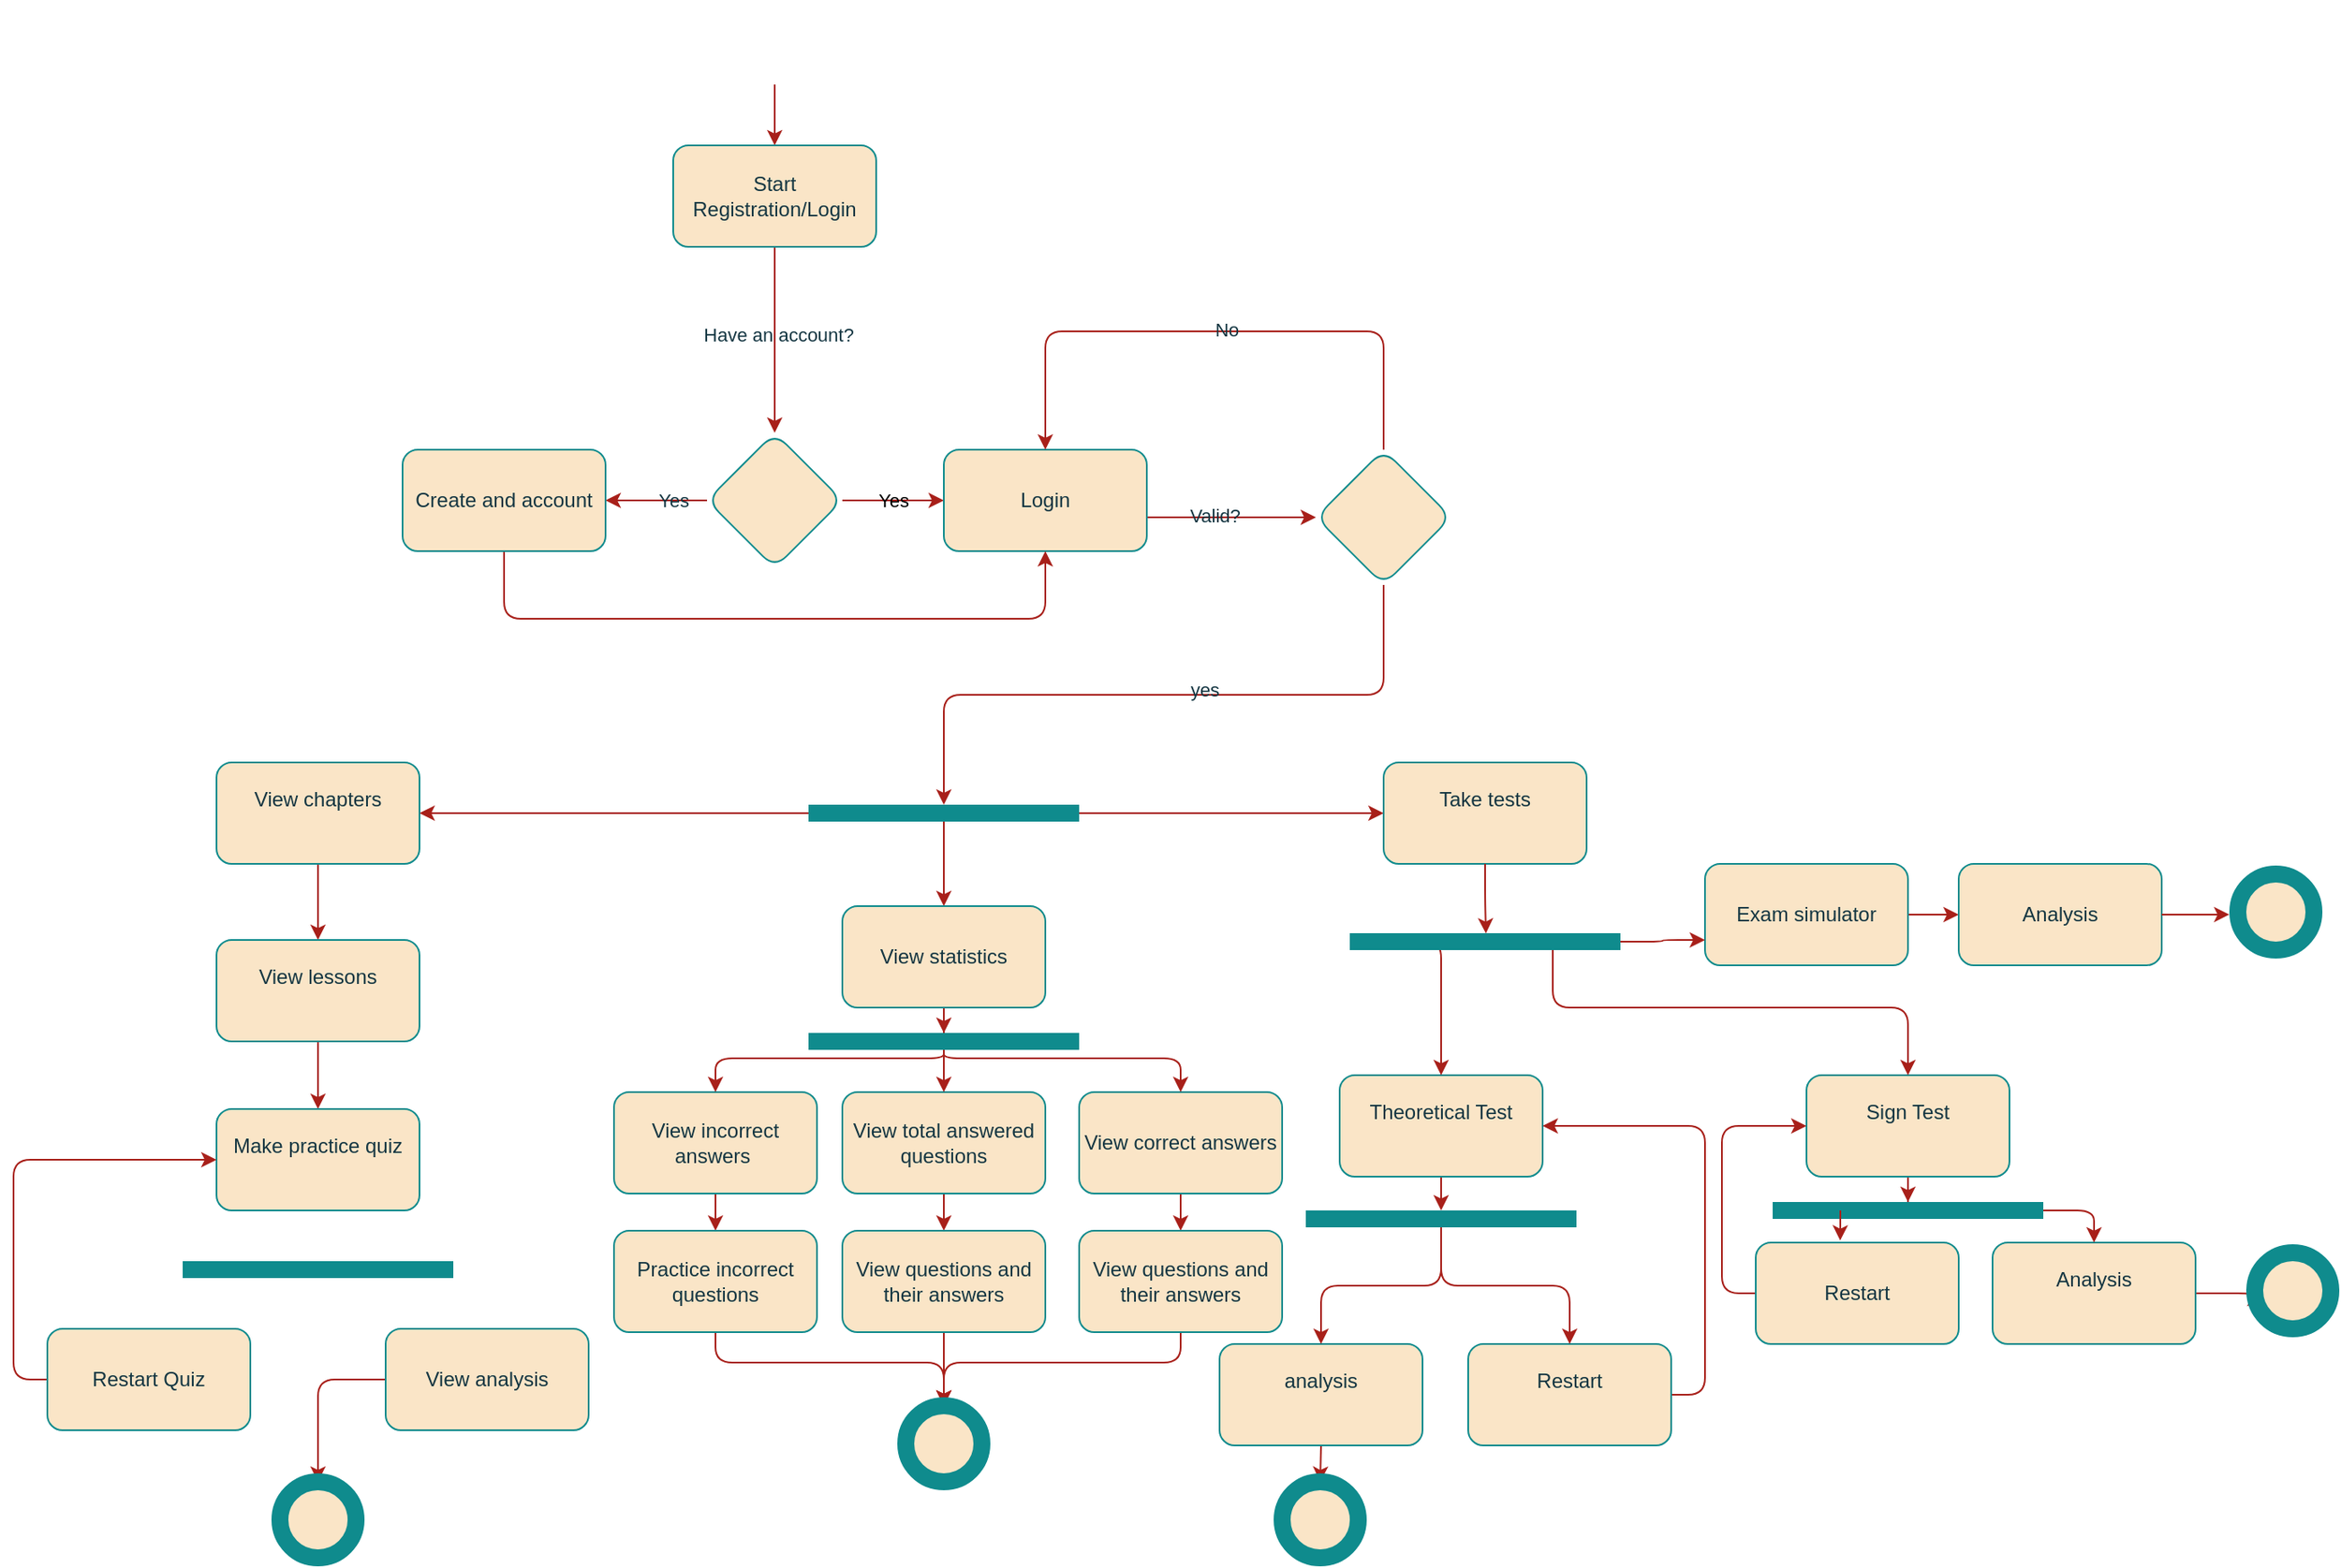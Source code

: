 <mxfile version="24.2.0" type="github">
  <diagram name="Page-1" id="QPpZEPjIt43WbOSFnrUt">
    <mxGraphModel dx="2247" dy="937" grid="1" gridSize="10" guides="1" tooltips="1" connect="1" arrows="1" fold="1" page="1" pageScale="1" pageWidth="850" pageHeight="1100" background="none" math="0" shadow="0">
      <root>
        <mxCell id="0" />
        <mxCell id="1" parent="0" />
        <mxCell id="1pdSYxy8jMLRYQ2kTdl5-2" value="" style="shape=image;html=1;verticalAlign=top;verticalLabelPosition=bottom;labelBackgroundColor=none;imageAspect=0;aspect=fixed;image=https://cdn4.iconfinder.com/data/icons/essential-app-2/16/record-round-circle-dot-128.png;rounded=1;fillColor=#FAE5C7;strokeColor=#0F8B8D;fontColor=#143642;" parent="1" vertex="1">
          <mxGeometry x="375" y="164" width="50" height="50" as="geometry" />
        </mxCell>
        <mxCell id="1pdSYxy8jMLRYQ2kTdl5-4" value="" style="endArrow=classic;html=1;rounded=1;labelBackgroundColor=none;strokeColor=#A8201A;fontColor=default;" parent="1" source="1pdSYxy8jMLRYQ2kTdl5-2" edge="1">
          <mxGeometry width="50" height="50" relative="1" as="geometry">
            <mxPoint x="360" y="280" as="sourcePoint" />
            <mxPoint x="400" y="250" as="targetPoint" />
            <Array as="points">
              <mxPoint x="400" y="220" />
            </Array>
          </mxGeometry>
        </mxCell>
        <mxCell id="1pdSYxy8jMLRYQ2kTdl5-11" style="edgeStyle=orthogonalEdgeStyle;rounded=1;orthogonalLoop=1;jettySize=auto;html=1;exitX=0.5;exitY=1;exitDx=0;exitDy=0;entryX=0.5;entryY=0;entryDx=0;entryDy=0;labelBackgroundColor=none;strokeColor=#A8201A;fontColor=default;" parent="1" source="1pdSYxy8jMLRYQ2kTdl5-5" target="1pdSYxy8jMLRYQ2kTdl5-10" edge="1">
          <mxGeometry relative="1" as="geometry" />
        </mxCell>
        <mxCell id="1pdSYxy8jMLRYQ2kTdl5-12" value="Have an account?" style="edgeLabel;html=1;align=center;verticalAlign=middle;resizable=0;points=[];rounded=1;labelBackgroundColor=none;fontColor=#143642;" parent="1pdSYxy8jMLRYQ2kTdl5-11" vertex="1" connectable="0">
          <mxGeometry x="-0.054" y="2" relative="1" as="geometry">
            <mxPoint as="offset" />
          </mxGeometry>
        </mxCell>
        <mxCell id="1pdSYxy8jMLRYQ2kTdl5-5" value="Start Registration/Login" style="rounded=1;whiteSpace=wrap;html=1;labelBackgroundColor=none;fillColor=#FAE5C7;strokeColor=#0F8B8D;fontColor=#143642;" parent="1" vertex="1">
          <mxGeometry x="340" y="250" width="120" height="60" as="geometry" />
        </mxCell>
        <mxCell id="1pdSYxy8jMLRYQ2kTdl5-14" value="Yes" style="edgeStyle=orthogonalEdgeStyle;rounded=1;orthogonalLoop=1;jettySize=auto;html=1;labelBackgroundColor=none;strokeColor=#A8201A;fontColor=default;" parent="1" source="1pdSYxy8jMLRYQ2kTdl5-10" target="1pdSYxy8jMLRYQ2kTdl5-13" edge="1">
          <mxGeometry relative="1" as="geometry" />
        </mxCell>
        <mxCell id="1pdSYxy8jMLRYQ2kTdl5-16" value="" style="edgeStyle=orthogonalEdgeStyle;rounded=1;orthogonalLoop=1;jettySize=auto;html=1;labelBackgroundColor=none;strokeColor=#A8201A;fontColor=default;" parent="1" source="1pdSYxy8jMLRYQ2kTdl5-10" target="1pdSYxy8jMLRYQ2kTdl5-15" edge="1">
          <mxGeometry relative="1" as="geometry" />
        </mxCell>
        <mxCell id="1pdSYxy8jMLRYQ2kTdl5-17" value="Yes" style="edgeLabel;html=1;align=center;verticalAlign=middle;resizable=0;points=[];rounded=1;labelBackgroundColor=none;fontColor=#143642;" parent="1pdSYxy8jMLRYQ2kTdl5-16" vertex="1" connectable="0">
          <mxGeometry x="-0.4" y="3" relative="1" as="geometry">
            <mxPoint x="-2" y="-3" as="offset" />
          </mxGeometry>
        </mxCell>
        <mxCell id="1pdSYxy8jMLRYQ2kTdl5-10" value="" style="rhombus;whiteSpace=wrap;html=1;rounded=1;labelBackgroundColor=none;fillColor=#FAE5C7;strokeColor=#0F8B8D;fontColor=#143642;" parent="1" vertex="1">
          <mxGeometry x="360" y="420" width="80" height="80" as="geometry" />
        </mxCell>
        <mxCell id="1pdSYxy8jMLRYQ2kTdl5-20" value="" style="edgeStyle=orthogonalEdgeStyle;rounded=1;orthogonalLoop=1;jettySize=auto;html=1;entryX=0;entryY=0.5;entryDx=0;entryDy=0;labelBackgroundColor=none;strokeColor=#A8201A;fontColor=default;" parent="1" source="1pdSYxy8jMLRYQ2kTdl5-13" target="1pdSYxy8jMLRYQ2kTdl5-24" edge="1">
          <mxGeometry relative="1" as="geometry">
            <mxPoint x="700" y="460" as="targetPoint" />
            <Array as="points">
              <mxPoint x="640" y="470" />
              <mxPoint x="640" y="470" />
            </Array>
          </mxGeometry>
        </mxCell>
        <mxCell id="1pdSYxy8jMLRYQ2kTdl5-21" value="Valid?" style="edgeLabel;html=1;align=center;verticalAlign=middle;resizable=0;points=[];rounded=1;labelBackgroundColor=none;fontColor=#143642;" parent="1pdSYxy8jMLRYQ2kTdl5-20" vertex="1" connectable="0">
          <mxGeometry x="-0.2" y="1" relative="1" as="geometry">
            <mxPoint as="offset" />
          </mxGeometry>
        </mxCell>
        <mxCell id="1pdSYxy8jMLRYQ2kTdl5-13" value="Login" style="rounded=1;whiteSpace=wrap;html=1;labelBackgroundColor=none;fillColor=#FAE5C7;strokeColor=#0F8B8D;fontColor=#143642;" parent="1" vertex="1">
          <mxGeometry x="500" y="430" width="120" height="60" as="geometry" />
        </mxCell>
        <mxCell id="1pdSYxy8jMLRYQ2kTdl5-18" style="edgeStyle=orthogonalEdgeStyle;rounded=1;orthogonalLoop=1;jettySize=auto;html=1;entryX=0.5;entryY=1;entryDx=0;entryDy=0;labelBackgroundColor=none;strokeColor=#A8201A;fontColor=default;" parent="1" source="1pdSYxy8jMLRYQ2kTdl5-15" target="1pdSYxy8jMLRYQ2kTdl5-13" edge="1">
          <mxGeometry relative="1" as="geometry">
            <Array as="points">
              <mxPoint x="240" y="530" />
              <mxPoint x="560" y="530" />
            </Array>
          </mxGeometry>
        </mxCell>
        <mxCell id="1pdSYxy8jMLRYQ2kTdl5-15" value="Create and account" style="rounded=1;whiteSpace=wrap;html=1;labelBackgroundColor=none;fillColor=#FAE5C7;strokeColor=#0F8B8D;fontColor=#143642;" parent="1" vertex="1">
          <mxGeometry x="180" y="430" width="120" height="60" as="geometry" />
        </mxCell>
        <mxCell id="1pdSYxy8jMLRYQ2kTdl5-23" style="edgeStyle=orthogonalEdgeStyle;rounded=1;orthogonalLoop=1;jettySize=auto;html=1;entryX=0.5;entryY=0;entryDx=0;entryDy=0;labelBackgroundColor=none;strokeColor=#A8201A;fontColor=default;" parent="1" target="1pdSYxy8jMLRYQ2kTdl5-13" edge="1">
          <mxGeometry relative="1" as="geometry">
            <mxPoint x="760" y="290" as="targetPoint" />
            <mxPoint x="760" y="430" as="sourcePoint" />
            <Array as="points">
              <mxPoint x="760" y="360" />
              <mxPoint x="560" y="360" />
            </Array>
          </mxGeometry>
        </mxCell>
        <mxCell id="1pdSYxy8jMLRYQ2kTdl5-25" value="No" style="edgeLabel;html=1;align=center;verticalAlign=middle;resizable=0;points=[];rounded=1;labelBackgroundColor=none;fontColor=#143642;" parent="1pdSYxy8jMLRYQ2kTdl5-23" vertex="1" connectable="0">
          <mxGeometry x="-0.041" y="-1" relative="1" as="geometry">
            <mxPoint as="offset" />
          </mxGeometry>
        </mxCell>
        <mxCell id="1pdSYxy8jMLRYQ2kTdl5-24" value="" style="rhombus;whiteSpace=wrap;html=1;rounded=1;labelBackgroundColor=none;fillColor=#FAE5C7;strokeColor=#0F8B8D;fontColor=#143642;" parent="1" vertex="1">
          <mxGeometry x="720" y="430" width="80" height="80" as="geometry" />
        </mxCell>
        <mxCell id="1pdSYxy8jMLRYQ2kTdl5-42" style="edgeStyle=orthogonalEdgeStyle;rounded=1;orthogonalLoop=1;jettySize=auto;html=1;labelBackgroundColor=none;strokeColor=#A8201A;fontColor=default;" parent="1" source="1pdSYxy8jMLRYQ2kTdl5-31" target="1pdSYxy8jMLRYQ2kTdl5-38" edge="1">
          <mxGeometry relative="1" as="geometry" />
        </mxCell>
        <mxCell id="1pdSYxy8jMLRYQ2kTdl5-43" style="edgeStyle=orthogonalEdgeStyle;rounded=1;orthogonalLoop=1;jettySize=auto;html=1;entryX=0.5;entryY=0;entryDx=0;entryDy=0;labelBackgroundColor=none;strokeColor=#A8201A;fontColor=default;" parent="1" source="1pdSYxy8jMLRYQ2kTdl5-31" target="1pdSYxy8jMLRYQ2kTdl5-44" edge="1">
          <mxGeometry relative="1" as="geometry">
            <mxPoint x="500" y="760" as="targetPoint" />
          </mxGeometry>
        </mxCell>
        <mxCell id="1pdSYxy8jMLRYQ2kTdl5-31" value="" style="line;strokeWidth=10;html=1;rounded=1;labelBackgroundColor=none;fillColor=#FAE5C7;strokeColor=#0F8B8D;fontColor=#143642;" parent="1" vertex="1">
          <mxGeometry x="420" y="640" width="160" height="10" as="geometry" />
        </mxCell>
        <mxCell id="1pdSYxy8jMLRYQ2kTdl5-33" style="edgeStyle=orthogonalEdgeStyle;rounded=1;orthogonalLoop=1;jettySize=auto;html=1;exitX=0.5;exitY=1;exitDx=0;exitDy=0;labelBackgroundColor=none;strokeColor=#A8201A;fontColor=default;" parent="1" source="1pdSYxy8jMLRYQ2kTdl5-24" target="1pdSYxy8jMLRYQ2kTdl5-31" edge="1">
          <mxGeometry relative="1" as="geometry">
            <mxPoint x="540" y="630" as="targetPoint" />
          </mxGeometry>
        </mxCell>
        <mxCell id="1pdSYxy8jMLRYQ2kTdl5-34" value="yes" style="edgeLabel;html=1;align=center;verticalAlign=middle;resizable=0;points=[];rounded=1;labelBackgroundColor=none;fontColor=#143642;" parent="1pdSYxy8jMLRYQ2kTdl5-33" vertex="1" connectable="0">
          <mxGeometry x="-0.12" y="-3" relative="1" as="geometry">
            <mxPoint as="offset" />
          </mxGeometry>
        </mxCell>
        <mxCell id="1pdSYxy8jMLRYQ2kTdl5-46" value="" style="edgeStyle=orthogonalEdgeStyle;rounded=1;orthogonalLoop=1;jettySize=auto;html=1;labelBackgroundColor=none;strokeColor=#A8201A;fontColor=default;" parent="1" source="1pdSYxy8jMLRYQ2kTdl5-35" target="1pdSYxy8jMLRYQ2kTdl5-45" edge="1">
          <mxGeometry relative="1" as="geometry" />
        </mxCell>
        <mxCell id="1pdSYxy8jMLRYQ2kTdl5-35" value="View chapters" style="rounded=1;whiteSpace=wrap;html=1;verticalAlign=top;strokeWidth=1;labelBackgroundColor=none;spacingTop=8;fillColor=#FAE5C7;strokeColor=#0F8B8D;fontColor=#143642;" parent="1" vertex="1">
          <mxGeometry x="70" y="615" width="120" height="60" as="geometry" />
        </mxCell>
        <mxCell id="1pdSYxy8jMLRYQ2kTdl5-38" value="Take tests" style="rounded=1;whiteSpace=wrap;html=1;verticalAlign=top;strokeWidth=1;labelBackgroundColor=none;spacingTop=8;fillColor=#FAE5C7;strokeColor=#0F8B8D;fontColor=#143642;" parent="1" vertex="1">
          <mxGeometry x="760" y="615" width="120" height="60" as="geometry" />
        </mxCell>
        <mxCell id="pXvdm67rYLfqTN8kAivB-89" style="edgeStyle=orthogonalEdgeStyle;rounded=1;orthogonalLoop=1;jettySize=auto;html=1;labelBackgroundColor=none;strokeColor=#A8201A;fontColor=default;" edge="1" parent="1" source="1pdSYxy8jMLRYQ2kTdl5-44" target="pXvdm67rYLfqTN8kAivB-87">
          <mxGeometry relative="1" as="geometry" />
        </mxCell>
        <mxCell id="1pdSYxy8jMLRYQ2kTdl5-44" value="View statistics" style="rounded=1;whiteSpace=wrap;html=1;labelBackgroundColor=none;fillColor=#FAE5C7;strokeColor=#0F8B8D;fontColor=#143642;" parent="1" vertex="1">
          <mxGeometry x="440" y="700" width="120" height="60" as="geometry" />
        </mxCell>
        <mxCell id="1pdSYxy8jMLRYQ2kTdl5-56" style="edgeStyle=orthogonalEdgeStyle;rounded=1;orthogonalLoop=1;jettySize=auto;html=1;exitX=0.5;exitY=1;exitDx=0;exitDy=0;entryX=0.5;entryY=0;entryDx=0;entryDy=0;labelBackgroundColor=none;strokeColor=#A8201A;fontColor=default;" parent="1" source="1pdSYxy8jMLRYQ2kTdl5-45" target="1pdSYxy8jMLRYQ2kTdl5-47" edge="1">
          <mxGeometry relative="1" as="geometry" />
        </mxCell>
        <mxCell id="1pdSYxy8jMLRYQ2kTdl5-45" value="View lessons" style="rounded=1;whiteSpace=wrap;html=1;verticalAlign=top;strokeWidth=1;labelBackgroundColor=none;spacingTop=8;fillColor=#FAE5C7;strokeColor=#0F8B8D;fontColor=#143642;" parent="1" vertex="1">
          <mxGeometry x="70" y="720" width="120" height="60" as="geometry" />
        </mxCell>
        <mxCell id="1pdSYxy8jMLRYQ2kTdl5-47" value="Make practice quiz" style="rounded=1;whiteSpace=wrap;html=1;verticalAlign=top;strokeWidth=1;labelBackgroundColor=none;spacingTop=8;fillColor=#FAE5C7;strokeColor=#0F8B8D;fontColor=#143642;" parent="1" vertex="1">
          <mxGeometry x="70" y="820" width="120" height="60" as="geometry" />
        </mxCell>
        <mxCell id="1pdSYxy8jMLRYQ2kTdl5-49" style="edgeStyle=orthogonalEdgeStyle;rounded=1;orthogonalLoop=1;jettySize=auto;html=1;entryX=0;entryY=0.5;entryDx=0;entryDy=0;entryPerimeter=0;endArrow=none;endFill=0;startArrow=classic;startFill=1;labelBackgroundColor=none;strokeColor=#A8201A;fontColor=default;" parent="1" source="1pdSYxy8jMLRYQ2kTdl5-35" target="1pdSYxy8jMLRYQ2kTdl5-31" edge="1">
          <mxGeometry relative="1" as="geometry" />
        </mxCell>
        <mxCell id="pXvdm67rYLfqTN8kAivB-22" value="" style="edgeStyle=orthogonalEdgeStyle;rounded=1;orthogonalLoop=1;jettySize=auto;html=1;labelBackgroundColor=none;strokeColor=#A8201A;fontColor=default;" edge="1" parent="1" source="1pdSYxy8jMLRYQ2kTdl5-50" target="pXvdm67rYLfqTN8kAivB-21">
          <mxGeometry relative="1" as="geometry" />
        </mxCell>
        <mxCell id="1pdSYxy8jMLRYQ2kTdl5-50" value="View total answered questions" style="whiteSpace=wrap;html=1;rounded=1;labelBackgroundColor=none;fillColor=#FAE5C7;strokeColor=#0F8B8D;fontColor=#143642;" parent="1" vertex="1">
          <mxGeometry x="440" y="810" width="120" height="60" as="geometry" />
        </mxCell>
        <mxCell id="pXvdm67rYLfqTN8kAivB-18" value="" style="edgeStyle=orthogonalEdgeStyle;rounded=1;orthogonalLoop=1;jettySize=auto;html=1;labelBackgroundColor=none;strokeColor=#A8201A;fontColor=default;" edge="1" parent="1" source="1pdSYxy8jMLRYQ2kTdl5-52" target="pXvdm67rYLfqTN8kAivB-17">
          <mxGeometry relative="1" as="geometry" />
        </mxCell>
        <mxCell id="1pdSYxy8jMLRYQ2kTdl5-52" value="View incorrect answers&amp;nbsp;" style="rounded=1;whiteSpace=wrap;html=1;labelBackgroundColor=none;fillColor=#FAE5C7;strokeColor=#0F8B8D;fontColor=#143642;" parent="1" vertex="1">
          <mxGeometry x="305" y="810" width="120" height="60" as="geometry" />
        </mxCell>
        <mxCell id="pXvdm67rYLfqTN8kAivB-24" value="" style="edgeStyle=orthogonalEdgeStyle;rounded=1;orthogonalLoop=1;jettySize=auto;html=1;labelBackgroundColor=none;strokeColor=#A8201A;fontColor=default;" edge="1" parent="1" source="1pdSYxy8jMLRYQ2kTdl5-58" target="pXvdm67rYLfqTN8kAivB-23">
          <mxGeometry relative="1" as="geometry" />
        </mxCell>
        <mxCell id="1pdSYxy8jMLRYQ2kTdl5-58" value="View correct answers" style="rounded=1;whiteSpace=wrap;html=1;labelBackgroundColor=none;fillColor=#FAE5C7;strokeColor=#0F8B8D;fontColor=#143642;" parent="1" vertex="1">
          <mxGeometry x="580" y="810" width="120" height="60" as="geometry" />
        </mxCell>
        <mxCell id="pXvdm67rYLfqTN8kAivB-71" style="edgeStyle=orthogonalEdgeStyle;rounded=1;orthogonalLoop=1;jettySize=auto;html=1;labelBackgroundColor=none;strokeColor=#A8201A;fontColor=default;" edge="1" parent="1" source="1pdSYxy8jMLRYQ2kTdl5-60" target="pXvdm67rYLfqTN8kAivB-69">
          <mxGeometry relative="1" as="geometry" />
        </mxCell>
        <mxCell id="1pdSYxy8jMLRYQ2kTdl5-60" value="Theoretical Test" style="whiteSpace=wrap;html=1;verticalAlign=top;rounded=1;strokeWidth=1;labelBackgroundColor=none;spacingTop=8;fillColor=#FAE5C7;strokeColor=#0F8B8D;fontColor=#143642;" parent="1" vertex="1">
          <mxGeometry x="734" y="800" width="120" height="60" as="geometry" />
        </mxCell>
        <mxCell id="pXvdm67rYLfqTN8kAivB-30" value="" style="edgeStyle=orthogonalEdgeStyle;rounded=1;orthogonalLoop=1;jettySize=auto;html=1;labelBackgroundColor=none;strokeColor=#A8201A;fontColor=default;" edge="1" parent="1" source="1pdSYxy8jMLRYQ2kTdl5-81" target="pXvdm67rYLfqTN8kAivB-29">
          <mxGeometry relative="1" as="geometry" />
        </mxCell>
        <mxCell id="1pdSYxy8jMLRYQ2kTdl5-81" value="Exam simulator" style="rounded=1;whiteSpace=wrap;html=1;labelBackgroundColor=none;fillColor=#FAE5C7;strokeColor=#0F8B8D;fontColor=#143642;" parent="1" vertex="1">
          <mxGeometry x="950" y="675" width="120" height="60" as="geometry" />
        </mxCell>
        <mxCell id="pXvdm67rYLfqTN8kAivB-57" style="edgeStyle=orthogonalEdgeStyle;rounded=1;orthogonalLoop=1;jettySize=auto;html=1;exitX=0;exitY=0.5;exitDx=0;exitDy=0;entryX=0;entryY=0.5;entryDx=0;entryDy=0;labelBackgroundColor=none;strokeColor=#A8201A;fontColor=default;" edge="1" parent="1" source="pXvdm67rYLfqTN8kAivB-4" target="1pdSYxy8jMLRYQ2kTdl5-47">
          <mxGeometry relative="1" as="geometry" />
        </mxCell>
        <mxCell id="pXvdm67rYLfqTN8kAivB-4" value="Restart Quiz" style="rounded=1;whiteSpace=wrap;html=1;labelBackgroundColor=none;fillColor=#FAE5C7;strokeColor=#0F8B8D;fontColor=#143642;" vertex="1" parent="1">
          <mxGeometry x="-30" y="950" width="120" height="60" as="geometry" />
        </mxCell>
        <mxCell id="pXvdm67rYLfqTN8kAivB-19" style="edgeStyle=orthogonalEdgeStyle;rounded=1;orthogonalLoop=1;jettySize=auto;html=1;entryX=0.5;entryY=0;entryDx=0;entryDy=0;labelBackgroundColor=none;strokeColor=#A8201A;fontColor=default;" edge="1" parent="1" source="pXvdm67rYLfqTN8kAivB-6" target="pXvdm67rYLfqTN8kAivB-11">
          <mxGeometry relative="1" as="geometry" />
        </mxCell>
        <mxCell id="pXvdm67rYLfqTN8kAivB-6" value="View analysis" style="rounded=1;whiteSpace=wrap;html=1;labelBackgroundColor=none;fillColor=#FAE5C7;strokeColor=#0F8B8D;fontColor=#143642;" vertex="1" parent="1">
          <mxGeometry x="170" y="950" width="120" height="60" as="geometry" />
        </mxCell>
        <mxCell id="pXvdm67rYLfqTN8kAivB-11" value="" style="ellipse;whiteSpace=wrap;html=1;verticalAlign=top;strokeWidth=10;labelBackgroundColor=none;spacingTop=8;rounded=1;fillColor=#FAE5C7;strokeColor=#0F8B8D;fontColor=#143642;" vertex="1" parent="1">
          <mxGeometry x="107.5" y="1040.5" width="45" height="45" as="geometry" />
        </mxCell>
        <mxCell id="pXvdm67rYLfqTN8kAivB-26" style="edgeStyle=orthogonalEdgeStyle;rounded=1;orthogonalLoop=1;jettySize=auto;html=1;labelBackgroundColor=none;strokeColor=#A8201A;fontColor=default;" edge="1" parent="1" source="pXvdm67rYLfqTN8kAivB-17" target="pXvdm67rYLfqTN8kAivB-25">
          <mxGeometry relative="1" as="geometry">
            <Array as="points">
              <mxPoint x="365" y="970" />
              <mxPoint x="500" y="970" />
            </Array>
          </mxGeometry>
        </mxCell>
        <mxCell id="pXvdm67rYLfqTN8kAivB-17" value="Practice incorrect questions" style="whiteSpace=wrap;html=1;rounded=1;labelBackgroundColor=none;fillColor=#FAE5C7;strokeColor=#0F8B8D;fontColor=#143642;" vertex="1" parent="1">
          <mxGeometry x="305" y="892" width="120" height="60" as="geometry" />
        </mxCell>
        <mxCell id="pXvdm67rYLfqTN8kAivB-27" style="edgeStyle=orthogonalEdgeStyle;rounded=1;orthogonalLoop=1;jettySize=auto;html=1;labelBackgroundColor=none;strokeColor=#A8201A;fontColor=default;" edge="1" parent="1" source="pXvdm67rYLfqTN8kAivB-21" target="pXvdm67rYLfqTN8kAivB-25">
          <mxGeometry relative="1" as="geometry" />
        </mxCell>
        <mxCell id="pXvdm67rYLfqTN8kAivB-21" value="View questions and their answers" style="whiteSpace=wrap;html=1;rounded=1;labelBackgroundColor=none;fillColor=#FAE5C7;strokeColor=#0F8B8D;fontColor=#143642;" vertex="1" parent="1">
          <mxGeometry x="440" y="892" width="120" height="60" as="geometry" />
        </mxCell>
        <mxCell id="pXvdm67rYLfqTN8kAivB-28" style="edgeStyle=orthogonalEdgeStyle;rounded=1;orthogonalLoop=1;jettySize=auto;html=1;entryX=0.5;entryY=0;entryDx=0;entryDy=0;labelBackgroundColor=none;strokeColor=#A8201A;fontColor=default;" edge="1" parent="1" source="pXvdm67rYLfqTN8kAivB-23" target="pXvdm67rYLfqTN8kAivB-25">
          <mxGeometry relative="1" as="geometry">
            <Array as="points">
              <mxPoint x="640" y="970" />
              <mxPoint x="500" y="970" />
            </Array>
          </mxGeometry>
        </mxCell>
        <mxCell id="pXvdm67rYLfqTN8kAivB-23" value="View questions and their answers" style="whiteSpace=wrap;html=1;rounded=1;labelBackgroundColor=none;fillColor=#FAE5C7;strokeColor=#0F8B8D;fontColor=#143642;" vertex="1" parent="1">
          <mxGeometry x="580" y="892" width="120" height="60" as="geometry" />
        </mxCell>
        <mxCell id="pXvdm67rYLfqTN8kAivB-25" value="" style="ellipse;whiteSpace=wrap;html=1;verticalAlign=top;strokeWidth=10;labelBackgroundColor=none;spacingTop=8;rounded=1;fillColor=#FAE5C7;strokeColor=#0F8B8D;fontColor=#143642;" vertex="1" parent="1">
          <mxGeometry x="477.5" y="995.5" width="45" height="45" as="geometry" />
        </mxCell>
        <mxCell id="pXvdm67rYLfqTN8kAivB-29" value="Analysis" style="rounded=1;whiteSpace=wrap;html=1;labelBackgroundColor=none;fillColor=#FAE5C7;strokeColor=#0F8B8D;fontColor=#143642;" vertex="1" parent="1">
          <mxGeometry x="1100" y="675" width="120" height="60" as="geometry" />
        </mxCell>
        <mxCell id="pXvdm67rYLfqTN8kAivB-31" value="" style="ellipse;whiteSpace=wrap;html=1;verticalAlign=top;strokeWidth=10;labelBackgroundColor=none;spacingTop=8;rounded=1;fillColor=#FAE5C7;strokeColor=#0F8B8D;fontColor=#143642;" vertex="1" parent="1">
          <mxGeometry x="1265" y="681" width="45" height="45" as="geometry" />
        </mxCell>
        <mxCell id="pXvdm67rYLfqTN8kAivB-76" style="edgeStyle=orthogonalEdgeStyle;rounded=1;orthogonalLoop=1;jettySize=auto;html=1;exitX=0.5;exitY=1;exitDx=0;exitDy=0;entryX=0.5;entryY=0;entryDx=0;entryDy=0;labelBackgroundColor=none;strokeColor=#A8201A;fontColor=default;" edge="1" parent="1" source="pXvdm67rYLfqTN8kAivB-34" target="pXvdm67rYLfqTN8kAivB-50">
          <mxGeometry relative="1" as="geometry" />
        </mxCell>
        <mxCell id="pXvdm67rYLfqTN8kAivB-34" value="analysis" style="whiteSpace=wrap;html=1;verticalAlign=top;rounded=1;strokeWidth=1;labelBackgroundColor=none;spacingTop=8;fillColor=#FAE5C7;strokeColor=#0F8B8D;fontColor=#143642;" vertex="1" parent="1">
          <mxGeometry x="663" y="959" width="120" height="60" as="geometry" />
        </mxCell>
        <mxCell id="pXvdm67rYLfqTN8kAivB-74" style="edgeStyle=orthogonalEdgeStyle;rounded=1;orthogonalLoop=1;jettySize=auto;html=1;entryX=1;entryY=0.5;entryDx=0;entryDy=0;labelBackgroundColor=none;strokeColor=#A8201A;fontColor=default;" edge="1" parent="1" source="pXvdm67rYLfqTN8kAivB-36" target="1pdSYxy8jMLRYQ2kTdl5-60">
          <mxGeometry relative="1" as="geometry">
            <Array as="points">
              <mxPoint x="950" y="989" />
              <mxPoint x="950" y="830" />
            </Array>
          </mxGeometry>
        </mxCell>
        <mxCell id="pXvdm67rYLfqTN8kAivB-36" value="Restart" style="whiteSpace=wrap;html=1;verticalAlign=top;rounded=1;strokeWidth=1;labelBackgroundColor=none;spacingTop=8;fillColor=#FAE5C7;strokeColor=#0F8B8D;fontColor=#143642;" vertex="1" parent="1">
          <mxGeometry x="810" y="959" width="120" height="60" as="geometry" />
        </mxCell>
        <mxCell id="pXvdm67rYLfqTN8kAivB-81" style="edgeStyle=orthogonalEdgeStyle;rounded=1;orthogonalLoop=1;jettySize=auto;html=1;exitX=0.5;exitY=1;exitDx=0;exitDy=0;labelBackgroundColor=none;strokeColor=#A8201A;fontColor=default;" edge="1" parent="1" source="pXvdm67rYLfqTN8kAivB-38" target="pXvdm67rYLfqTN8kAivB-77">
          <mxGeometry relative="1" as="geometry" />
        </mxCell>
        <mxCell id="pXvdm67rYLfqTN8kAivB-38" value="Sign Test" style="rounded=1;whiteSpace=wrap;html=1;verticalAlign=top;strokeWidth=1;labelBackgroundColor=none;spacingTop=8;fillColor=#FAE5C7;strokeColor=#0F8B8D;fontColor=#143642;" vertex="1" parent="1">
          <mxGeometry x="1010" y="800" width="120" height="60" as="geometry" />
        </mxCell>
        <mxCell id="pXvdm67rYLfqTN8kAivB-55" style="edgeStyle=orthogonalEdgeStyle;rounded=1;orthogonalLoop=1;jettySize=auto;html=1;exitX=1;exitY=0.5;exitDx=0;exitDy=0;entryX=0;entryY=0.5;entryDx=0;entryDy=0;labelBackgroundColor=none;strokeColor=#A8201A;fontColor=default;" edge="1" parent="1" source="pXvdm67rYLfqTN8kAivB-40" target="pXvdm67rYLfqTN8kAivB-54">
          <mxGeometry relative="1" as="geometry" />
        </mxCell>
        <mxCell id="pXvdm67rYLfqTN8kAivB-40" value="Analysis" style="rounded=1;whiteSpace=wrap;html=1;verticalAlign=top;strokeWidth=1;labelBackgroundColor=none;spacingTop=8;fillColor=#FAE5C7;strokeColor=#0F8B8D;fontColor=#143642;" vertex="1" parent="1">
          <mxGeometry x="1120" y="899" width="120" height="60" as="geometry" />
        </mxCell>
        <mxCell id="pXvdm67rYLfqTN8kAivB-86" style="edgeStyle=orthogonalEdgeStyle;rounded=1;orthogonalLoop=1;jettySize=auto;html=1;exitX=0;exitY=0.5;exitDx=0;exitDy=0;entryX=0;entryY=0.5;entryDx=0;entryDy=0;labelBackgroundColor=none;strokeColor=#A8201A;fontColor=default;" edge="1" parent="1" source="pXvdm67rYLfqTN8kAivB-43" target="pXvdm67rYLfqTN8kAivB-38">
          <mxGeometry relative="1" as="geometry" />
        </mxCell>
        <mxCell id="pXvdm67rYLfqTN8kAivB-43" value="Restart" style="rounded=1;whiteSpace=wrap;html=1;labelBackgroundColor=none;fillColor=#FAE5C7;strokeColor=#0F8B8D;fontColor=#143642;" vertex="1" parent="1">
          <mxGeometry x="980" y="899" width="120" height="60" as="geometry" />
        </mxCell>
        <mxCell id="pXvdm67rYLfqTN8kAivB-49" style="edgeStyle=orthogonalEdgeStyle;rounded=1;orthogonalLoop=1;jettySize=auto;html=1;exitX=1;exitY=0.5;exitDx=0;exitDy=0;entryX=-0.111;entryY=0.533;entryDx=0;entryDy=0;entryPerimeter=0;labelBackgroundColor=none;strokeColor=#A8201A;fontColor=default;" edge="1" parent="1" source="pXvdm67rYLfqTN8kAivB-29" target="pXvdm67rYLfqTN8kAivB-31">
          <mxGeometry relative="1" as="geometry" />
        </mxCell>
        <mxCell id="pXvdm67rYLfqTN8kAivB-50" value="" style="ellipse;whiteSpace=wrap;html=1;verticalAlign=top;strokeWidth=10;labelBackgroundColor=none;spacingTop=8;rounded=1;fillColor=#FAE5C7;strokeColor=#0F8B8D;fontColor=#143642;" vertex="1" parent="1">
          <mxGeometry x="700" y="1040.5" width="45" height="45" as="geometry" />
        </mxCell>
        <mxCell id="pXvdm67rYLfqTN8kAivB-54" value="" style="ellipse;whiteSpace=wrap;html=1;verticalAlign=top;strokeWidth=10;labelBackgroundColor=none;spacingTop=8;rounded=1;fillColor=#FAE5C7;strokeColor=#0F8B8D;fontColor=#143642;" vertex="1" parent="1">
          <mxGeometry x="1275" y="905" width="45" height="45" as="geometry" />
        </mxCell>
        <mxCell id="pXvdm67rYLfqTN8kAivB-60" value="" style="line;strokeWidth=10;html=1;rounded=1;labelBackgroundColor=none;fillColor=#FAE5C7;strokeColor=#0F8B8D;fontColor=#143642;" vertex="1" parent="1">
          <mxGeometry x="50" y="910" width="160" height="10" as="geometry" />
        </mxCell>
        <mxCell id="pXvdm67rYLfqTN8kAivB-63" style="edgeStyle=orthogonalEdgeStyle;rounded=1;orthogonalLoop=1;jettySize=auto;html=1;exitX=1;exitY=0.5;exitDx=0;exitDy=0;exitPerimeter=0;entryX=0;entryY=0.75;entryDx=0;entryDy=0;labelBackgroundColor=none;strokeColor=#A8201A;fontColor=default;" edge="1" parent="1" source="pXvdm67rYLfqTN8kAivB-61" target="1pdSYxy8jMLRYQ2kTdl5-81">
          <mxGeometry relative="1" as="geometry" />
        </mxCell>
        <mxCell id="pXvdm67rYLfqTN8kAivB-68" style="edgeStyle=orthogonalEdgeStyle;rounded=1;orthogonalLoop=1;jettySize=auto;html=1;exitX=0.25;exitY=0.5;exitDx=0;exitDy=0;exitPerimeter=0;entryX=0.5;entryY=0;entryDx=0;entryDy=0;labelBackgroundColor=none;strokeColor=#A8201A;fontColor=default;" edge="1" parent="1" source="pXvdm67rYLfqTN8kAivB-61" target="1pdSYxy8jMLRYQ2kTdl5-60">
          <mxGeometry relative="1" as="geometry">
            <Array as="points">
              <mxPoint x="794" y="721" />
            </Array>
          </mxGeometry>
        </mxCell>
        <mxCell id="pXvdm67rYLfqTN8kAivB-75" style="edgeStyle=orthogonalEdgeStyle;rounded=1;orthogonalLoop=1;jettySize=auto;html=1;exitX=0.75;exitY=0.5;exitDx=0;exitDy=0;exitPerimeter=0;entryX=0.5;entryY=0;entryDx=0;entryDy=0;labelBackgroundColor=none;strokeColor=#A8201A;fontColor=default;" edge="1" parent="1" source="pXvdm67rYLfqTN8kAivB-61" target="pXvdm67rYLfqTN8kAivB-38">
          <mxGeometry relative="1" as="geometry">
            <Array as="points">
              <mxPoint x="860" y="760" />
              <mxPoint x="1070" y="760" />
            </Array>
          </mxGeometry>
        </mxCell>
        <mxCell id="pXvdm67rYLfqTN8kAivB-61" value="" style="line;strokeWidth=10;html=1;rounded=1;labelBackgroundColor=none;fillColor=#FAE5C7;strokeColor=#0F8B8D;fontColor=#143642;" vertex="1" parent="1">
          <mxGeometry x="740" y="716" width="160" height="10" as="geometry" />
        </mxCell>
        <mxCell id="pXvdm67rYLfqTN8kAivB-62" style="edgeStyle=orthogonalEdgeStyle;rounded=1;orthogonalLoop=1;jettySize=auto;html=1;exitX=0.5;exitY=1;exitDx=0;exitDy=0;entryX=0.503;entryY=0.018;entryDx=0;entryDy=0;entryPerimeter=0;labelBackgroundColor=none;strokeColor=#A8201A;fontColor=default;" edge="1" parent="1" source="1pdSYxy8jMLRYQ2kTdl5-38" target="pXvdm67rYLfqTN8kAivB-61">
          <mxGeometry relative="1" as="geometry" />
        </mxCell>
        <mxCell id="pXvdm67rYLfqTN8kAivB-72" style="edgeStyle=orthogonalEdgeStyle;rounded=1;orthogonalLoop=1;jettySize=auto;html=1;labelBackgroundColor=none;strokeColor=#A8201A;fontColor=default;" edge="1" parent="1" source="pXvdm67rYLfqTN8kAivB-69" target="pXvdm67rYLfqTN8kAivB-34">
          <mxGeometry relative="1" as="geometry" />
        </mxCell>
        <mxCell id="pXvdm67rYLfqTN8kAivB-73" style="edgeStyle=orthogonalEdgeStyle;rounded=1;orthogonalLoop=1;jettySize=auto;html=1;labelBackgroundColor=none;strokeColor=#A8201A;fontColor=default;" edge="1" parent="1" source="pXvdm67rYLfqTN8kAivB-69" target="pXvdm67rYLfqTN8kAivB-36">
          <mxGeometry relative="1" as="geometry" />
        </mxCell>
        <mxCell id="pXvdm67rYLfqTN8kAivB-69" value="" style="line;strokeWidth=10;html=1;rounded=1;labelBackgroundColor=none;fillColor=#FAE5C7;strokeColor=#0F8B8D;fontColor=#143642;" vertex="1" parent="1">
          <mxGeometry x="714" y="880" width="160" height="10" as="geometry" />
        </mxCell>
        <mxCell id="pXvdm67rYLfqTN8kAivB-84" style="edgeStyle=orthogonalEdgeStyle;rounded=1;orthogonalLoop=1;jettySize=auto;html=1;exitX=0.75;exitY=0.5;exitDx=0;exitDy=0;exitPerimeter=0;entryX=0.5;entryY=0;entryDx=0;entryDy=0;labelBackgroundColor=none;strokeColor=#A8201A;fontColor=default;" edge="1" parent="1" source="pXvdm67rYLfqTN8kAivB-77" target="pXvdm67rYLfqTN8kAivB-40">
          <mxGeometry relative="1" as="geometry">
            <Array as="points">
              <mxPoint x="1180" y="880" />
            </Array>
          </mxGeometry>
        </mxCell>
        <mxCell id="pXvdm67rYLfqTN8kAivB-77" value="" style="line;strokeWidth=10;html=1;rounded=1;labelBackgroundColor=none;fillColor=#FAE5C7;strokeColor=#0F8B8D;fontColor=#143642;" vertex="1" parent="1">
          <mxGeometry x="990" y="875" width="160" height="10" as="geometry" />
        </mxCell>
        <mxCell id="pXvdm67rYLfqTN8kAivB-82" style="edgeStyle=orthogonalEdgeStyle;rounded=1;orthogonalLoop=1;jettySize=auto;html=1;exitX=0.25;exitY=0.5;exitDx=0;exitDy=0;exitPerimeter=0;entryX=0.416;entryY=-0.02;entryDx=0;entryDy=0;entryPerimeter=0;labelBackgroundColor=none;strokeColor=#A8201A;fontColor=default;" edge="1" parent="1" source="pXvdm67rYLfqTN8kAivB-77" target="pXvdm67rYLfqTN8kAivB-43">
          <mxGeometry relative="1" as="geometry" />
        </mxCell>
        <mxCell id="pXvdm67rYLfqTN8kAivB-90" style="edgeStyle=orthogonalEdgeStyle;rounded=1;orthogonalLoop=1;jettySize=auto;html=1;entryX=0.5;entryY=0;entryDx=0;entryDy=0;labelBackgroundColor=none;strokeColor=#A8201A;fontColor=default;" edge="1" parent="1" source="pXvdm67rYLfqTN8kAivB-87" target="1pdSYxy8jMLRYQ2kTdl5-52">
          <mxGeometry relative="1" as="geometry">
            <Array as="points">
              <mxPoint x="500" y="790" />
              <mxPoint x="365" y="790" />
            </Array>
          </mxGeometry>
        </mxCell>
        <mxCell id="pXvdm67rYLfqTN8kAivB-91" style="edgeStyle=orthogonalEdgeStyle;rounded=1;orthogonalLoop=1;jettySize=auto;html=1;entryX=0.5;entryY=0;entryDx=0;entryDy=0;labelBackgroundColor=none;strokeColor=#A8201A;fontColor=default;" edge="1" parent="1" source="pXvdm67rYLfqTN8kAivB-87" target="1pdSYxy8jMLRYQ2kTdl5-50">
          <mxGeometry relative="1" as="geometry" />
        </mxCell>
        <mxCell id="pXvdm67rYLfqTN8kAivB-92" style="edgeStyle=orthogonalEdgeStyle;rounded=1;orthogonalLoop=1;jettySize=auto;html=1;entryX=0.5;entryY=0;entryDx=0;entryDy=0;labelBackgroundColor=none;strokeColor=#A8201A;fontColor=default;" edge="1" parent="1" source="pXvdm67rYLfqTN8kAivB-87" target="1pdSYxy8jMLRYQ2kTdl5-58">
          <mxGeometry relative="1" as="geometry">
            <Array as="points">
              <mxPoint x="500" y="790" />
              <mxPoint x="640" y="790" />
            </Array>
          </mxGeometry>
        </mxCell>
        <mxCell id="pXvdm67rYLfqTN8kAivB-87" value="" style="line;strokeWidth=10;html=1;rounded=1;labelBackgroundColor=none;fillColor=#FAE5C7;strokeColor=#0F8B8D;fontColor=#143642;" vertex="1" parent="1">
          <mxGeometry x="420" y="775" width="160" height="10" as="geometry" />
        </mxCell>
      </root>
    </mxGraphModel>
  </diagram>
</mxfile>
